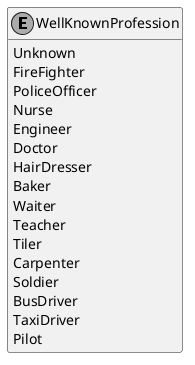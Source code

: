 ﻿@startuml
skinparam monochrome true
hide empty members

enum WellKnownProfession {
    Unknown
    FireFighter
    PoliceOfficer
    Nurse
    Engineer
    Doctor
    HairDresser
    Baker
    Waiter
    Teacher
    Tiler
    Carpenter
    Soldier
    BusDriver
    TaxiDriver
    Pilot
}

@enduml
